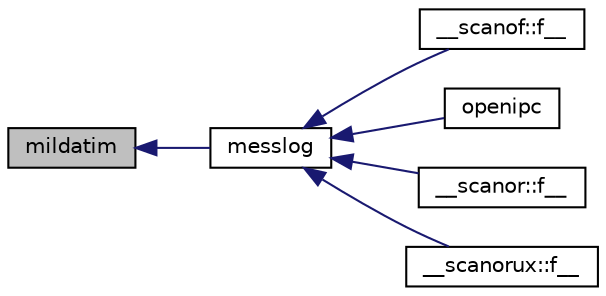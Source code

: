digraph "mildatim"
{
  edge [fontname="Helvetica",fontsize="10",labelfontname="Helvetica",labelfontsize="10"];
  node [fontname="Helvetica",fontsize="10",shape=record];
  rankdir="LR";
  Node1 [label="mildatim",height=0.2,width=0.4,color="black", fillcolor="grey75", style="filled", fontcolor="black"];
  Node1 -> Node2 [dir="back",color="midnightblue",fontsize="10",style="solid",fontname="Helvetica"];
  Node2 [label="messlog",height=0.2,width=0.4,color="black", fillcolor="white", style="filled",URL="$db/dde/messlog_8f.html#a7fd4258d9be15462fbba7e4f0fba3067"];
  Node2 -> Node3 [dir="back",color="midnightblue",fontsize="10",style="solid",fontname="Helvetica"];
  Node3 [label="__scanof::f__",height=0.2,width=0.4,color="black", fillcolor="white", style="filled",URL="$df/df6/scanof_8f.html#ad51c058ca85ceb4978d922b8f52f4319"];
  Node2 -> Node4 [dir="back",color="midnightblue",fontsize="10",style="solid",fontname="Helvetica"];
  Node4 [label="openipc",height=0.2,width=0.4,color="black", fillcolor="white", style="filled",URL="$df/df6/scanof_8f.html#a844161f88698144dd553c9421c1b4c51"];
  Node2 -> Node5 [dir="back",color="midnightblue",fontsize="10",style="solid",fontname="Helvetica"];
  Node5 [label="__scanor::f__",height=0.2,width=0.4,color="black", fillcolor="white", style="filled",URL="$d7/de1/scanor_8f.html#a00cbc16af565ab72a951500c8d739dd4"];
  Node2 -> Node6 [dir="back",color="midnightblue",fontsize="10",style="solid",fontname="Helvetica"];
  Node6 [label="__scanorux::f__",height=0.2,width=0.4,color="black", fillcolor="white", style="filled",URL="$dc/d63/scanorux_8f.html#acfdde5fff001d747e11ae39c550c29c7"];
}
